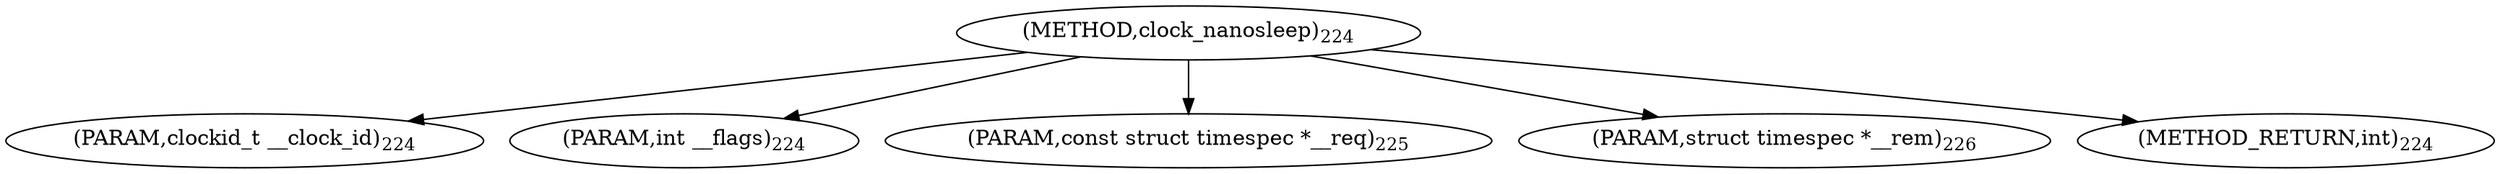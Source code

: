digraph "clock_nanosleep" {  
"7984" [label = <(METHOD,clock_nanosleep)<SUB>224</SUB>> ]
"7985" [label = <(PARAM,clockid_t __clock_id)<SUB>224</SUB>> ]
"7986" [label = <(PARAM,int __flags)<SUB>224</SUB>> ]
"7987" [label = <(PARAM,const struct timespec *__req)<SUB>225</SUB>> ]
"7988" [label = <(PARAM,struct timespec *__rem)<SUB>226</SUB>> ]
"7989" [label = <(METHOD_RETURN,int)<SUB>224</SUB>> ]
  "7984" -> "7985" 
  "7984" -> "7986" 
  "7984" -> "7987" 
  "7984" -> "7988" 
  "7984" -> "7989" 
}

